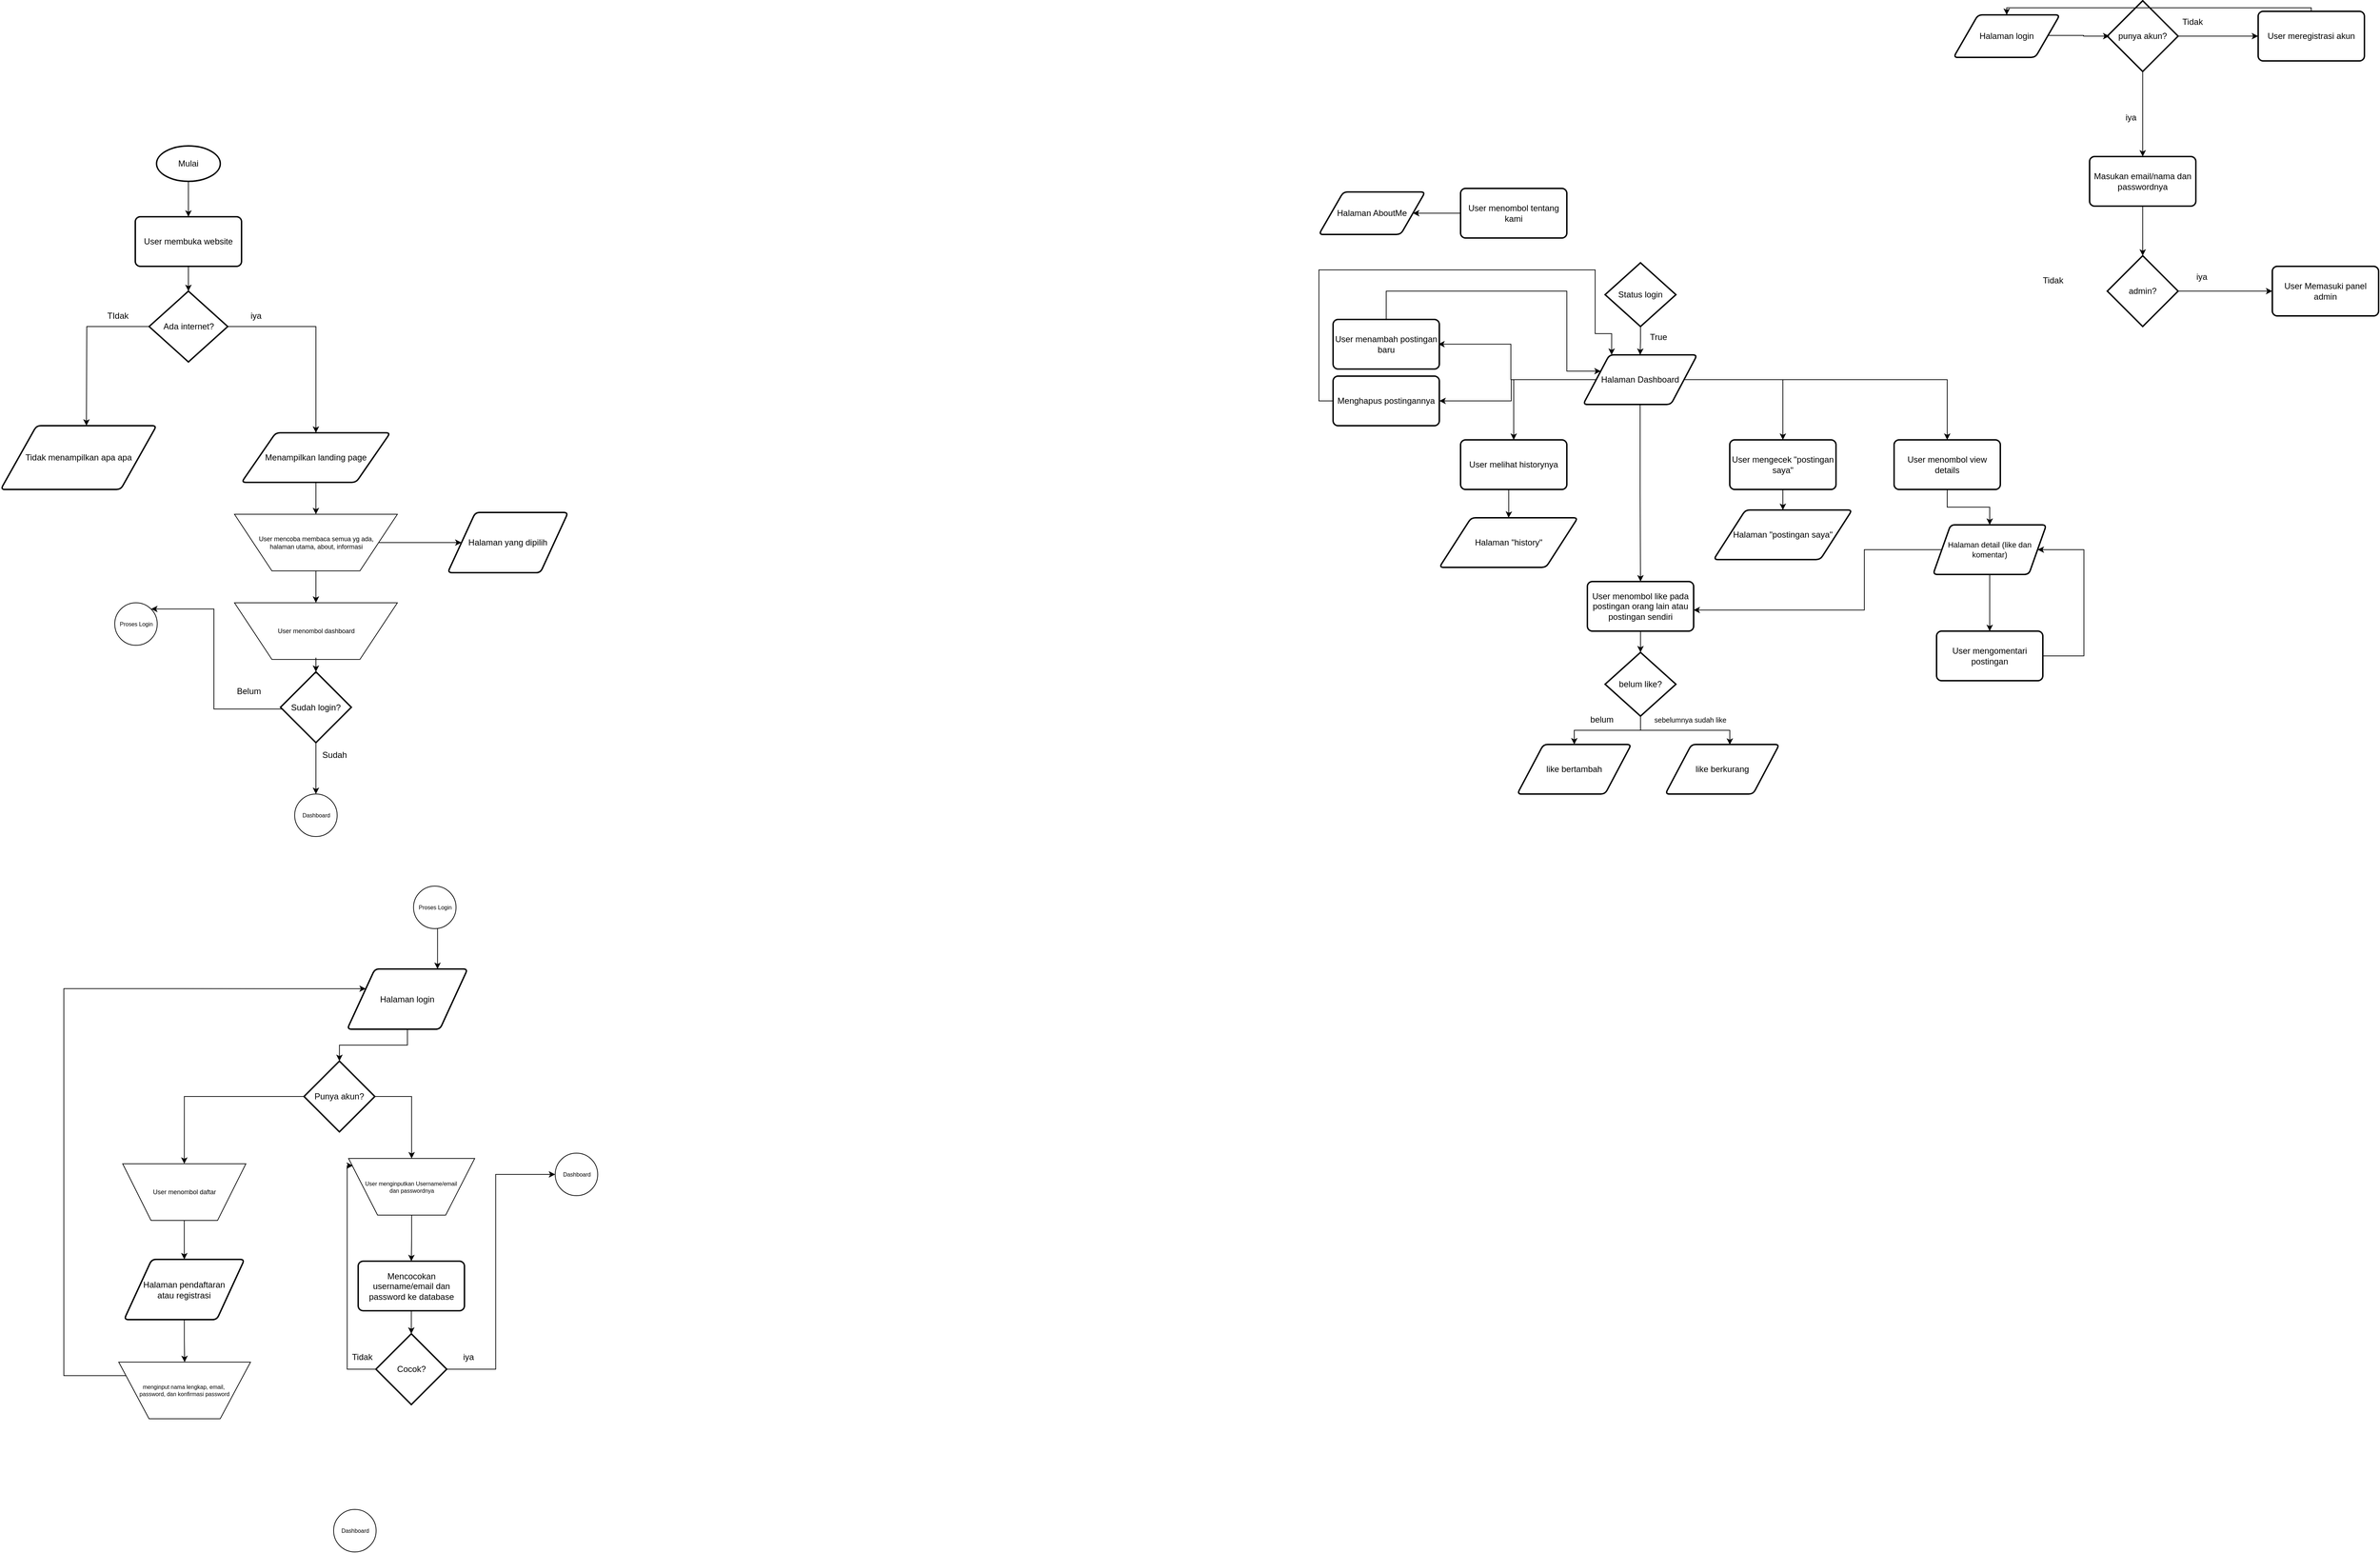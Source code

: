 <mxfile version="27.1.1">
  <diagram name="Halaman-1" id="MJmJi7lBrZbFinYOrvxq">
    <mxGraphModel dx="5398" dy="1349" grid="1" gridSize="10" guides="1" tooltips="1" connect="1" arrows="1" fold="1" page="1" pageScale="1" pageWidth="827" pageHeight="1169" math="0" shadow="0">
      <root>
        <mxCell id="0" />
        <mxCell id="1" parent="0" />
        <mxCell id="HMI9Q-J90Ie4Uta5KRQw-22" style="edgeStyle=orthogonalEdgeStyle;rounded=0;orthogonalLoop=1;jettySize=auto;html=1;" parent="1" source="HMI9Q-J90Ie4Uta5KRQw-1" target="HMI9Q-J90Ie4Uta5KRQw-2" edge="1">
          <mxGeometry relative="1" as="geometry" />
        </mxCell>
        <mxCell id="HMI9Q-J90Ie4Uta5KRQw-1" value="Mulai" style="strokeWidth=2;html=1;shape=mxgraph.flowchart.start_1;whiteSpace=wrap;" parent="1" vertex="1">
          <mxGeometry x="-1681" y="585" width="90" height="50" as="geometry" />
        </mxCell>
        <mxCell id="HMI9Q-J90Ie4Uta5KRQw-2" value="User membuka website" style="rounded=1;whiteSpace=wrap;html=1;absoluteArcSize=1;arcSize=14;strokeWidth=2;" parent="1" vertex="1">
          <mxGeometry x="-1711" y="685" width="150" height="70" as="geometry" />
        </mxCell>
        <mxCell id="HMI9Q-J90Ie4Uta5KRQw-12" style="edgeStyle=orthogonalEdgeStyle;rounded=0;orthogonalLoop=1;jettySize=auto;html=1;entryX=0;entryY=0.5;entryDx=0;entryDy=0;" parent="1" source="HMI9Q-J90Ie4Uta5KRQw-9" target="HMI9Q-J90Ie4Uta5KRQw-11" edge="1">
          <mxGeometry relative="1" as="geometry" />
        </mxCell>
        <mxCell id="HMI9Q-J90Ie4Uta5KRQw-14" style="edgeStyle=orthogonalEdgeStyle;rounded=0;orthogonalLoop=1;jettySize=auto;html=1;" parent="1" source="HMI9Q-J90Ie4Uta5KRQw-9" target="HMI9Q-J90Ie4Uta5KRQw-13" edge="1">
          <mxGeometry relative="1" as="geometry" />
        </mxCell>
        <mxCell id="HMI9Q-J90Ie4Uta5KRQw-9" value="punya akun?" style="strokeWidth=2;html=1;shape=mxgraph.flowchart.decision;whiteSpace=wrap;" parent="1" vertex="1">
          <mxGeometry x="1073" y="380" width="100" height="100" as="geometry" />
        </mxCell>
        <mxCell id="HMI9Q-J90Ie4Uta5KRQw-10" style="edgeStyle=orthogonalEdgeStyle;rounded=0;orthogonalLoop=1;jettySize=auto;html=1;entryX=0.03;entryY=0.5;entryDx=0;entryDy=0;entryPerimeter=0;exitX=0.894;exitY=0.483;exitDx=0;exitDy=0;exitPerimeter=0;" parent="1" source="HMI9Q-J90Ie4Uta5KRQw-48" target="HMI9Q-J90Ie4Uta5KRQw-9" edge="1">
          <mxGeometry relative="1" as="geometry">
            <mxPoint x="760" y="480" as="sourcePoint" />
          </mxGeometry>
        </mxCell>
        <mxCell id="HMI9Q-J90Ie4Uta5KRQw-19" style="edgeStyle=orthogonalEdgeStyle;rounded=0;orthogonalLoop=1;jettySize=auto;html=1;entryX=0.5;entryY=0;entryDx=0;entryDy=0;" parent="1" source="HMI9Q-J90Ie4Uta5KRQw-11" target="HMI9Q-J90Ie4Uta5KRQw-48" edge="1">
          <mxGeometry relative="1" as="geometry">
            <mxPoint x="685" y="445" as="targetPoint" />
            <Array as="points">
              <mxPoint x="1115" y="390" />
              <mxPoint x="685" y="390" />
            </Array>
          </mxGeometry>
        </mxCell>
        <mxCell id="HMI9Q-J90Ie4Uta5KRQw-11" value="User meregistrasi akun" style="rounded=1;whiteSpace=wrap;html=1;absoluteArcSize=1;arcSize=14;strokeWidth=2;" parent="1" vertex="1">
          <mxGeometry x="1286" y="395" width="150" height="70" as="geometry" />
        </mxCell>
        <mxCell id="HMI9Q-J90Ie4Uta5KRQw-13" value="Masukan email/nama dan passwordnya" style="rounded=1;whiteSpace=wrap;html=1;absoluteArcSize=1;arcSize=14;strokeWidth=2;" parent="1" vertex="1">
          <mxGeometry x="1048" y="600" width="150" height="70" as="geometry" />
        </mxCell>
        <mxCell id="HMI9Q-J90Ie4Uta5KRQw-15" value="iya" style="text;html=1;align=center;verticalAlign=middle;resizable=0;points=[];autosize=1;strokeColor=none;fillColor=none;" parent="1" vertex="1">
          <mxGeometry x="1086" y="530" width="40" height="30" as="geometry" />
        </mxCell>
        <mxCell id="HMI9Q-J90Ie4Uta5KRQw-16" value="Tidak" style="text;html=1;align=center;verticalAlign=middle;resizable=0;points=[];autosize=1;strokeColor=none;fillColor=none;" parent="1" vertex="1">
          <mxGeometry x="1168" y="395" width="50" height="30" as="geometry" />
        </mxCell>
        <mxCell id="HMI9Q-J90Ie4Uta5KRQw-26" style="edgeStyle=orthogonalEdgeStyle;rounded=0;orthogonalLoop=1;jettySize=auto;html=1;entryX=0.5;entryY=0;entryDx=0;entryDy=0;" parent="1" source="HMI9Q-J90Ie4Uta5KRQw-24" target="HMI9Q-J90Ie4Uta5KRQw-53" edge="1">
          <mxGeometry relative="1" as="geometry">
            <mxPoint x="414" y="880" as="targetPoint" />
          </mxGeometry>
        </mxCell>
        <mxCell id="HMI9Q-J90Ie4Uta5KRQw-24" value="Status login" style="strokeWidth=2;html=1;shape=mxgraph.flowchart.decision;whiteSpace=wrap;" parent="1" vertex="1">
          <mxGeometry x="364" y="750" width="100" height="90" as="geometry" />
        </mxCell>
        <mxCell id="HMI9Q-J90Ie4Uta5KRQw-31" style="edgeStyle=orthogonalEdgeStyle;rounded=0;orthogonalLoop=1;jettySize=auto;html=1;entryX=0;entryY=0.5;entryDx=0;entryDy=0;" parent="1" source="HMI9Q-J90Ie4Uta5KRQw-27" target="HMI9Q-J90Ie4Uta5KRQw-30" edge="1">
          <mxGeometry relative="1" as="geometry" />
        </mxCell>
        <mxCell id="HMI9Q-J90Ie4Uta5KRQw-27" value="admin?" style="strokeWidth=2;html=1;shape=mxgraph.flowchart.decision;whiteSpace=wrap;" parent="1" vertex="1">
          <mxGeometry x="1073" y="740" width="100" height="100" as="geometry" />
        </mxCell>
        <mxCell id="HMI9Q-J90Ie4Uta5KRQw-29" style="edgeStyle=orthogonalEdgeStyle;rounded=0;orthogonalLoop=1;jettySize=auto;html=1;entryX=0.5;entryY=0;entryDx=0;entryDy=0;entryPerimeter=0;" parent="1" source="HMI9Q-J90Ie4Uta5KRQw-13" target="HMI9Q-J90Ie4Uta5KRQw-27" edge="1">
          <mxGeometry relative="1" as="geometry" />
        </mxCell>
        <mxCell id="HMI9Q-J90Ie4Uta5KRQw-30" value="User Memasuki panel admin" style="rounded=1;whiteSpace=wrap;html=1;absoluteArcSize=1;arcSize=14;strokeWidth=2;" parent="1" vertex="1">
          <mxGeometry x="1306" y="755" width="150" height="70" as="geometry" />
        </mxCell>
        <mxCell id="HMI9Q-J90Ie4Uta5KRQw-32" value="iya" style="text;html=1;align=center;verticalAlign=middle;resizable=0;points=[];autosize=1;strokeColor=none;fillColor=none;" parent="1" vertex="1">
          <mxGeometry x="1186" y="755" width="40" height="30" as="geometry" />
        </mxCell>
        <mxCell id="HMI9Q-J90Ie4Uta5KRQw-34" value="Tidak" style="text;html=1;align=center;verticalAlign=middle;resizable=0;points=[];autosize=1;strokeColor=none;fillColor=none;" parent="1" vertex="1">
          <mxGeometry x="971" y="760" width="50" height="30" as="geometry" />
        </mxCell>
        <mxCell id="HMI9Q-J90Ie4Uta5KRQw-38" value="True" style="text;html=1;align=center;verticalAlign=middle;resizable=0;points=[];autosize=1;strokeColor=none;fillColor=none;" parent="1" vertex="1">
          <mxGeometry x="414" y="840" width="50" height="30" as="geometry" />
        </mxCell>
        <mxCell id="HMI9Q-J90Ie4Uta5KRQw-39" value="Menampilkan landing page" style="shape=parallelogram;html=1;strokeWidth=2;perimeter=parallelogramPerimeter;whiteSpace=wrap;rounded=1;arcSize=12;size=0.23;fontSize=12;" parent="1" vertex="1">
          <mxGeometry x="-1561" y="990" width="210" height="70" as="geometry" />
        </mxCell>
        <mxCell id="HMI9Q-J90Ie4Uta5KRQw-51" style="edgeStyle=orthogonalEdgeStyle;rounded=0;orthogonalLoop=1;jettySize=auto;html=1;entryX=1;entryY=0.5;entryDx=0;entryDy=0;" parent="1" source="HMI9Q-J90Ie4Uta5KRQw-42" target="HMI9Q-J90Ie4Uta5KRQw-50" edge="1">
          <mxGeometry relative="1" as="geometry" />
        </mxCell>
        <mxCell id="HMI9Q-J90Ie4Uta5KRQw-42" value="User menombol tentang kami" style="rounded=1;whiteSpace=wrap;html=1;absoluteArcSize=1;arcSize=14;strokeWidth=2;" parent="1" vertex="1">
          <mxGeometry x="160" y="645" width="150" height="70" as="geometry" />
        </mxCell>
        <mxCell id="HMI9Q-J90Ie4Uta5KRQw-48" value="Halaman login" style="shape=parallelogram;html=1;strokeWidth=2;perimeter=parallelogramPerimeter;whiteSpace=wrap;rounded=1;arcSize=12;size=0.23;" parent="1" vertex="1">
          <mxGeometry x="856" y="400" width="150" height="60" as="geometry" />
        </mxCell>
        <mxCell id="HMI9Q-J90Ie4Uta5KRQw-50" value="Halaman AboutMe" style="shape=parallelogram;html=1;strokeWidth=2;perimeter=parallelogramPerimeter;whiteSpace=wrap;rounded=1;arcSize=12;size=0.23;" parent="1" vertex="1">
          <mxGeometry x="-40" y="650" width="150" height="60" as="geometry" />
        </mxCell>
        <mxCell id="HMI9Q-J90Ie4Uta5KRQw-76" style="edgeStyle=orthogonalEdgeStyle;rounded=0;orthogonalLoop=1;jettySize=auto;html=1;" parent="1" source="HMI9Q-J90Ie4Uta5KRQw-52" target="HMI9Q-J90Ie4Uta5KRQw-75" edge="1">
          <mxGeometry relative="1" as="geometry" />
        </mxCell>
        <mxCell id="HMI9Q-J90Ie4Uta5KRQw-78" style="edgeStyle=orthogonalEdgeStyle;rounded=0;orthogonalLoop=1;jettySize=auto;html=1;entryX=0.566;entryY=0.006;entryDx=0;entryDy=0;entryPerimeter=0;" parent="1" source="HMI9Q-J90Ie4Uta5KRQw-52" target="HMI9Q-J90Ie4Uta5KRQw-79" edge="1">
          <mxGeometry relative="1" as="geometry">
            <mxPoint x="460" y="1210" as="targetPoint" />
          </mxGeometry>
        </mxCell>
        <mxCell id="HMI9Q-J90Ie4Uta5KRQw-52" value="belum like?" style="strokeWidth=2;html=1;shape=mxgraph.flowchart.decision;whiteSpace=wrap;" parent="1" vertex="1">
          <mxGeometry x="364" y="1300" width="100" height="90" as="geometry" />
        </mxCell>
        <mxCell id="HMI9Q-J90Ie4Uta5KRQw-56" value="" style="edgeStyle=orthogonalEdgeStyle;rounded=0;orthogonalLoop=1;jettySize=auto;html=1;entryX=0.99;entryY=0.498;entryDx=0;entryDy=0;entryPerimeter=0;" parent="1" target="HMI9Q-J90Ie4Uta5KRQw-55" edge="1">
          <mxGeometry relative="1" as="geometry">
            <mxPoint x="345.755" y="915" as="sourcePoint" />
            <mxPoint x="124.24" y="865" as="targetPoint" />
            <Array as="points">
              <mxPoint x="231" y="915" />
              <mxPoint x="231" y="865" />
            </Array>
          </mxGeometry>
        </mxCell>
        <mxCell id="HMI9Q-J90Ie4Uta5KRQw-58" style="edgeStyle=orthogonalEdgeStyle;rounded=0;orthogonalLoop=1;jettySize=auto;html=1;entryX=0.5;entryY=0;entryDx=0;entryDy=0;" parent="1" source="HMI9Q-J90Ie4Uta5KRQw-53" target="HMI9Q-J90Ie4Uta5KRQw-57" edge="1">
          <mxGeometry relative="1" as="geometry" />
        </mxCell>
        <mxCell id="HMI9Q-J90Ie4Uta5KRQw-60" style="edgeStyle=orthogonalEdgeStyle;rounded=0;orthogonalLoop=1;jettySize=auto;html=1;entryX=0.5;entryY=0;entryDx=0;entryDy=0;" parent="1" source="HMI9Q-J90Ie4Uta5KRQw-53" target="HMI9Q-J90Ie4Uta5KRQw-59" edge="1">
          <mxGeometry relative="1" as="geometry">
            <Array as="points">
              <mxPoint x="235" y="915" />
            </Array>
          </mxGeometry>
        </mxCell>
        <mxCell id="HMI9Q-J90Ie4Uta5KRQw-70" style="edgeStyle=orthogonalEdgeStyle;rounded=0;orthogonalLoop=1;jettySize=auto;html=1;entryX=1;entryY=0.5;entryDx=0;entryDy=0;" parent="1" source="HMI9Q-J90Ie4Uta5KRQw-53" target="HMI9Q-J90Ie4Uta5KRQw-69" edge="1">
          <mxGeometry relative="1" as="geometry" />
        </mxCell>
        <mxCell id="HMI9Q-J90Ie4Uta5KRQw-73" style="edgeStyle=orthogonalEdgeStyle;rounded=0;orthogonalLoop=1;jettySize=auto;html=1;entryX=0.5;entryY=0;entryDx=0;entryDy=0;" parent="1" source="HMI9Q-J90Ie4Uta5KRQw-53" target="HMI9Q-J90Ie4Uta5KRQw-72" edge="1">
          <mxGeometry relative="1" as="geometry" />
        </mxCell>
        <mxCell id="HMI9Q-J90Ie4Uta5KRQw-82" style="edgeStyle=orthogonalEdgeStyle;rounded=0;orthogonalLoop=1;jettySize=auto;html=1;" parent="1" source="HMI9Q-J90Ie4Uta5KRQw-53" target="HMI9Q-J90Ie4Uta5KRQw-81" edge="1">
          <mxGeometry relative="1" as="geometry" />
        </mxCell>
        <mxCell id="HMI9Q-J90Ie4Uta5KRQw-53" value="Halaman Dashboard" style="shape=parallelogram;html=1;strokeWidth=2;perimeter=parallelogramPerimeter;whiteSpace=wrap;rounded=1;arcSize=12;size=0.23;" parent="1" vertex="1">
          <mxGeometry x="333" y="880" width="161" height="70" as="geometry" />
        </mxCell>
        <mxCell id="HMI9Q-J90Ie4Uta5KRQw-67" style="edgeStyle=orthogonalEdgeStyle;rounded=0;orthogonalLoop=1;jettySize=auto;html=1;entryX=0;entryY=0.25;entryDx=0;entryDy=0;" parent="1" source="HMI9Q-J90Ie4Uta5KRQw-55" target="HMI9Q-J90Ie4Uta5KRQw-53" edge="1">
          <mxGeometry relative="1" as="geometry">
            <mxPoint x="80" y="770" as="targetPoint" />
            <Array as="points">
              <mxPoint x="55" y="790" />
              <mxPoint x="310" y="790" />
              <mxPoint x="310" y="903" />
              <mxPoint x="358" y="903" />
            </Array>
          </mxGeometry>
        </mxCell>
        <mxCell id="HMI9Q-J90Ie4Uta5KRQw-55" value="User menambah postingan baru" style="rounded=1;whiteSpace=wrap;html=1;absoluteArcSize=1;arcSize=14;strokeWidth=2;" parent="1" vertex="1">
          <mxGeometry x="-20" y="830" width="150" height="70" as="geometry" />
        </mxCell>
        <mxCell id="HMI9Q-J90Ie4Uta5KRQw-62" style="edgeStyle=orthogonalEdgeStyle;rounded=0;orthogonalLoop=1;jettySize=auto;html=1;entryX=0.5;entryY=0;entryDx=0;entryDy=0;" parent="1" source="HMI9Q-J90Ie4Uta5KRQw-57" target="HMI9Q-J90Ie4Uta5KRQw-61" edge="1">
          <mxGeometry relative="1" as="geometry" />
        </mxCell>
        <mxCell id="HMI9Q-J90Ie4Uta5KRQw-57" value="User mengecek &quot;postingan saya&quot;" style="rounded=1;whiteSpace=wrap;html=1;absoluteArcSize=1;arcSize=14;strokeWidth=2;" parent="1" vertex="1">
          <mxGeometry x="540" y="1000" width="150" height="70" as="geometry" />
        </mxCell>
        <mxCell id="HMI9Q-J90Ie4Uta5KRQw-59" value="User melihat historynya" style="rounded=1;whiteSpace=wrap;html=1;absoluteArcSize=1;arcSize=14;strokeWidth=2;" parent="1" vertex="1">
          <mxGeometry x="160" y="1000" width="150" height="70" as="geometry" />
        </mxCell>
        <mxCell id="HMI9Q-J90Ie4Uta5KRQw-61" value="Halaman &quot;postingan saya&quot;" style="shape=parallelogram;html=1;strokeWidth=2;perimeter=parallelogramPerimeter;whiteSpace=wrap;rounded=1;arcSize=12;size=0.23;" parent="1" vertex="1">
          <mxGeometry x="517.25" y="1099" width="195.5" height="70" as="geometry" />
        </mxCell>
        <mxCell id="HMI9Q-J90Ie4Uta5KRQw-63" value="Halaman &quot;history&quot;" style="shape=parallelogram;html=1;strokeWidth=2;perimeter=parallelogramPerimeter;whiteSpace=wrap;rounded=1;arcSize=12;size=0.23;" parent="1" vertex="1">
          <mxGeometry x="130" y="1110" width="195.5" height="70" as="geometry" />
        </mxCell>
        <mxCell id="HMI9Q-J90Ie4Uta5KRQw-65" style="edgeStyle=orthogonalEdgeStyle;rounded=0;orthogonalLoop=1;jettySize=auto;html=1;entryX=0.5;entryY=0;entryDx=0;entryDy=0;" parent="1" source="HMI9Q-J90Ie4Uta5KRQw-59" target="HMI9Q-J90Ie4Uta5KRQw-63" edge="1">
          <mxGeometry relative="1" as="geometry">
            <Array as="points">
              <mxPoint x="228" y="1105" />
              <mxPoint x="228" y="1105" />
            </Array>
          </mxGeometry>
        </mxCell>
        <mxCell id="HMI9Q-J90Ie4Uta5KRQw-71" style="edgeStyle=orthogonalEdgeStyle;rounded=0;orthogonalLoop=1;jettySize=auto;html=1;entryX=0.25;entryY=0;entryDx=0;entryDy=0;exitX=0;exitY=0.5;exitDx=0;exitDy=0;" parent="1" source="HMI9Q-J90Ie4Uta5KRQw-69" target="HMI9Q-J90Ie4Uta5KRQw-53" edge="1">
          <mxGeometry relative="1" as="geometry">
            <Array as="points">
              <mxPoint x="-40" y="945" />
              <mxPoint x="-40" y="760" />
              <mxPoint x="350" y="760" />
              <mxPoint x="350" y="850" />
              <mxPoint x="373" y="850" />
            </Array>
          </mxGeometry>
        </mxCell>
        <mxCell id="HMI9Q-J90Ie4Uta5KRQw-69" value="Menghapus postingannya" style="rounded=1;whiteSpace=wrap;html=1;absoluteArcSize=1;arcSize=14;strokeWidth=2;" parent="1" vertex="1">
          <mxGeometry x="-20" y="910" width="150" height="70" as="geometry" />
        </mxCell>
        <mxCell id="HMI9Q-J90Ie4Uta5KRQw-72" value="User menombol like pada postingan orang lain atau postingan sendiri" style="rounded=1;whiteSpace=wrap;html=1;absoluteArcSize=1;arcSize=14;strokeWidth=2;" parent="1" vertex="1">
          <mxGeometry x="339" y="1200" width="150" height="70" as="geometry" />
        </mxCell>
        <mxCell id="HMI9Q-J90Ie4Uta5KRQw-74" style="edgeStyle=orthogonalEdgeStyle;rounded=0;orthogonalLoop=1;jettySize=auto;html=1;entryX=0.5;entryY=0;entryDx=0;entryDy=0;entryPerimeter=0;" parent="1" source="HMI9Q-J90Ie4Uta5KRQw-72" target="HMI9Q-J90Ie4Uta5KRQw-52" edge="1">
          <mxGeometry relative="1" as="geometry" />
        </mxCell>
        <mxCell id="HMI9Q-J90Ie4Uta5KRQw-75" value="like bertambah" style="shape=parallelogram;html=1;strokeWidth=2;perimeter=parallelogramPerimeter;whiteSpace=wrap;rounded=1;arcSize=12;size=0.23;" parent="1" vertex="1">
          <mxGeometry x="240" y="1430" width="161" height="70" as="geometry" />
        </mxCell>
        <mxCell id="HMI9Q-J90Ie4Uta5KRQw-77" value="belum" style="text;html=1;align=center;verticalAlign=middle;resizable=0;points=[];autosize=1;strokeColor=none;fillColor=none;" parent="1" vertex="1">
          <mxGeometry x="329" y="1380" width="60" height="30" as="geometry" />
        </mxCell>
        <mxCell id="HMI9Q-J90Ie4Uta5KRQw-79" value="like berkurang" style="shape=parallelogram;html=1;strokeWidth=2;perimeter=parallelogramPerimeter;whiteSpace=wrap;rounded=1;arcSize=12;size=0.23;" parent="1" vertex="1">
          <mxGeometry x="449" y="1430" width="161" height="70" as="geometry" />
        </mxCell>
        <mxCell id="HMI9Q-J90Ie4Uta5KRQw-80" value="sebelumnya sudah like" style="text;html=1;align=center;verticalAlign=middle;resizable=0;points=[];autosize=1;strokeColor=none;fillColor=none;fontSize=10;" parent="1" vertex="1">
          <mxGeometry x="418.5" y="1380" width="130" height="30" as="geometry" />
        </mxCell>
        <mxCell id="HMI9Q-J90Ie4Uta5KRQw-84" style="edgeStyle=orthogonalEdgeStyle;rounded=0;orthogonalLoop=1;jettySize=auto;html=1;" parent="1" source="HMI9Q-J90Ie4Uta5KRQw-81" target="HMI9Q-J90Ie4Uta5KRQw-83" edge="1">
          <mxGeometry relative="1" as="geometry" />
        </mxCell>
        <mxCell id="HMI9Q-J90Ie4Uta5KRQw-81" value="User menombol view details" style="rounded=1;whiteSpace=wrap;html=1;absoluteArcSize=1;arcSize=14;strokeWidth=2;" parent="1" vertex="1">
          <mxGeometry x="772" y="1000" width="150" height="70" as="geometry" />
        </mxCell>
        <mxCell id="HMI9Q-J90Ie4Uta5KRQw-86" style="edgeStyle=orthogonalEdgeStyle;rounded=0;orthogonalLoop=1;jettySize=auto;html=1;entryX=0.5;entryY=0;entryDx=0;entryDy=0;" parent="1" source="HMI9Q-J90Ie4Uta5KRQw-83" target="HMI9Q-J90Ie4Uta5KRQw-85" edge="1">
          <mxGeometry relative="1" as="geometry" />
        </mxCell>
        <mxCell id="HMI9Q-J90Ie4Uta5KRQw-83" value="Halaman detail (like dan komentar)" style="shape=parallelogram;html=1;strokeWidth=2;perimeter=parallelogramPerimeter;whiteSpace=wrap;rounded=1;arcSize=12;size=0.155;fontSize=11;" parent="1" vertex="1">
          <mxGeometry x="827" y="1120" width="160" height="70" as="geometry" />
        </mxCell>
        <mxCell id="HMI9Q-J90Ie4Uta5KRQw-87" style="edgeStyle=orthogonalEdgeStyle;rounded=0;orthogonalLoop=1;jettySize=auto;html=1;entryX=1;entryY=0.5;entryDx=0;entryDy=0;exitX=1;exitY=0.5;exitDx=0;exitDy=0;" parent="1" source="HMI9Q-J90Ie4Uta5KRQw-85" target="HMI9Q-J90Ie4Uta5KRQw-83" edge="1">
          <mxGeometry relative="1" as="geometry">
            <Array as="points">
              <mxPoint x="1040" y="1305" />
              <mxPoint x="1040" y="1155" />
            </Array>
          </mxGeometry>
        </mxCell>
        <mxCell id="HMI9Q-J90Ie4Uta5KRQw-85" value="User mengomentari postingan" style="rounded=1;whiteSpace=wrap;html=1;absoluteArcSize=1;arcSize=14;strokeWidth=2;" parent="1" vertex="1">
          <mxGeometry x="832" y="1270" width="150" height="70" as="geometry" />
        </mxCell>
        <mxCell id="HMI9Q-J90Ie4Uta5KRQw-88" style="edgeStyle=orthogonalEdgeStyle;rounded=0;orthogonalLoop=1;jettySize=auto;html=1;entryX=0.999;entryY=0.575;entryDx=0;entryDy=0;entryPerimeter=0;" parent="1" source="HMI9Q-J90Ie4Uta5KRQw-83" target="HMI9Q-J90Ie4Uta5KRQw-72" edge="1">
          <mxGeometry relative="1" as="geometry">
            <Array as="points">
              <mxPoint x="730" y="1155" />
              <mxPoint x="730" y="1240" />
            </Array>
          </mxGeometry>
        </mxCell>
        <mxCell id="ea0i6UJMl8aY-2mFWfL6-3" style="edgeStyle=orthogonalEdgeStyle;rounded=0;orthogonalLoop=1;jettySize=auto;html=1;" edge="1" parent="1" source="ea0i6UJMl8aY-2mFWfL6-1" target="HMI9Q-J90Ie4Uta5KRQw-39">
          <mxGeometry relative="1" as="geometry" />
        </mxCell>
        <mxCell id="ea0i6UJMl8aY-2mFWfL6-1" value="Ada internet?" style="strokeWidth=2;html=1;shape=mxgraph.flowchart.decision;whiteSpace=wrap;" vertex="1" parent="1">
          <mxGeometry x="-1691.5" y="790" width="111" height="100" as="geometry" />
        </mxCell>
        <mxCell id="ea0i6UJMl8aY-2mFWfL6-4" value="iya" style="text;html=1;align=center;verticalAlign=middle;resizable=0;points=[];autosize=1;strokeColor=none;fillColor=none;" vertex="1" parent="1">
          <mxGeometry x="-1561" y="810" width="40" height="30" as="geometry" />
        </mxCell>
        <mxCell id="ea0i6UJMl8aY-2mFWfL6-8" value="Tidak menampilkan apa apa" style="shape=parallelogram;html=1;strokeWidth=2;perimeter=parallelogramPerimeter;whiteSpace=wrap;rounded=1;arcSize=12;size=0.23;" vertex="1" parent="1">
          <mxGeometry x="-1901" y="980" width="220" height="90" as="geometry" />
        </mxCell>
        <mxCell id="ea0i6UJMl8aY-2mFWfL6-10" value="TIdak" style="text;html=1;align=center;verticalAlign=middle;resizable=0;points=[];autosize=1;strokeColor=none;fillColor=none;" vertex="1" parent="1">
          <mxGeometry x="-1761" y="810" width="50" height="30" as="geometry" />
        </mxCell>
        <mxCell id="ea0i6UJMl8aY-2mFWfL6-12" style="edgeStyle=orthogonalEdgeStyle;rounded=0;orthogonalLoop=1;jettySize=auto;html=1;" edge="1" parent="1" source="ea0i6UJMl8aY-2mFWfL6-1">
          <mxGeometry relative="1" as="geometry">
            <mxPoint x="-1780" y="980" as="targetPoint" />
          </mxGeometry>
        </mxCell>
        <mxCell id="ea0i6UJMl8aY-2mFWfL6-14" style="edgeStyle=orthogonalEdgeStyle;rounded=0;orthogonalLoop=1;jettySize=auto;html=1;entryX=0.5;entryY=0;entryDx=0;entryDy=0;entryPerimeter=0;" edge="1" parent="1" source="HMI9Q-J90Ie4Uta5KRQw-2" target="ea0i6UJMl8aY-2mFWfL6-1">
          <mxGeometry relative="1" as="geometry" />
        </mxCell>
        <mxCell id="ea0i6UJMl8aY-2mFWfL6-16" style="edgeStyle=orthogonalEdgeStyle;rounded=0;orthogonalLoop=1;jettySize=auto;html=1;entryX=0.5;entryY=0;entryDx=0;entryDy=0;" edge="1" parent="1" source="HMI9Q-J90Ie4Uta5KRQw-39" target="ea0i6UJMl8aY-2mFWfL6-15">
          <mxGeometry relative="1" as="geometry" />
        </mxCell>
        <mxCell id="ea0i6UJMl8aY-2mFWfL6-18" value="" style="group" vertex="1" connectable="0" parent="1">
          <mxGeometry x="-1571" y="1105" width="230" height="80" as="geometry" />
        </mxCell>
        <mxCell id="ea0i6UJMl8aY-2mFWfL6-15" value="" style="verticalLabelPosition=middle;verticalAlign=middle;html=1;shape=trapezoid;perimeter=trapezoidPerimeter;whiteSpace=wrap;size=0.23;arcSize=10;flipV=1;labelPosition=center;align=center;" vertex="1" parent="ea0i6UJMl8aY-2mFWfL6-18">
          <mxGeometry width="230" height="80" as="geometry" />
        </mxCell>
        <mxCell id="ea0i6UJMl8aY-2mFWfL6-17" value="User mencoba membaca semua yg ada, &lt;div&gt;halaman utama, about, informasi&lt;/div&gt;" style="text;html=1;align=center;verticalAlign=middle;resizable=0;points=[];autosize=1;strokeColor=none;fillColor=none;fontSize=9;" vertex="1" parent="ea0i6UJMl8aY-2mFWfL6-18">
          <mxGeometry x="20" y="20" width="190" height="40" as="geometry" />
        </mxCell>
        <mxCell id="ea0i6UJMl8aY-2mFWfL6-20" value="Halaman yang dipilih" style="shape=parallelogram;html=1;strokeWidth=2;perimeter=parallelogramPerimeter;whiteSpace=wrap;rounded=1;arcSize=12;size=0.23;fontSize=12;" vertex="1" parent="1">
          <mxGeometry x="-1270" y="1102.5" width="170" height="85" as="geometry" />
        </mxCell>
        <mxCell id="ea0i6UJMl8aY-2mFWfL6-19" style="edgeStyle=orthogonalEdgeStyle;rounded=0;orthogonalLoop=1;jettySize=auto;html=1;entryX=0;entryY=0.5;entryDx=0;entryDy=0;" edge="1" parent="1" source="ea0i6UJMl8aY-2mFWfL6-15" target="ea0i6UJMl8aY-2mFWfL6-20">
          <mxGeometry relative="1" as="geometry">
            <mxPoint x="-1280" y="1110" as="targetPoint" />
          </mxGeometry>
        </mxCell>
        <mxCell id="ea0i6UJMl8aY-2mFWfL6-21" value="" style="group" vertex="1" connectable="0" parent="1">
          <mxGeometry x="-1571" y="1230" width="230" height="80" as="geometry" />
        </mxCell>
        <mxCell id="ea0i6UJMl8aY-2mFWfL6-22" value="" style="verticalLabelPosition=middle;verticalAlign=middle;html=1;shape=trapezoid;perimeter=trapezoidPerimeter;whiteSpace=wrap;size=0.23;arcSize=10;flipV=1;labelPosition=center;align=center;" vertex="1" parent="ea0i6UJMl8aY-2mFWfL6-21">
          <mxGeometry width="230" height="80" as="geometry" />
        </mxCell>
        <mxCell id="ea0i6UJMl8aY-2mFWfL6-23" value="User menombol dashboard" style="text;html=1;align=center;verticalAlign=middle;resizable=0;points=[];autosize=1;strokeColor=none;fillColor=none;fontSize=9;" vertex="1" parent="ea0i6UJMl8aY-2mFWfL6-21">
          <mxGeometry x="50" y="30" width="130" height="20" as="geometry" />
        </mxCell>
        <mxCell id="ea0i6UJMl8aY-2mFWfL6-24" style="edgeStyle=orthogonalEdgeStyle;rounded=0;orthogonalLoop=1;jettySize=auto;html=1;" edge="1" parent="1" source="ea0i6UJMl8aY-2mFWfL6-15" target="ea0i6UJMl8aY-2mFWfL6-22">
          <mxGeometry relative="1" as="geometry" />
        </mxCell>
        <mxCell id="ea0i6UJMl8aY-2mFWfL6-29" style="edgeStyle=orthogonalEdgeStyle;rounded=0;orthogonalLoop=1;jettySize=auto;html=1;entryX=0.5;entryY=0;entryDx=0;entryDy=0;entryPerimeter=0;" edge="1" parent="1" source="ea0i6UJMl8aY-2mFWfL6-26" target="ea0i6UJMl8aY-2mFWfL6-77">
          <mxGeometry relative="1" as="geometry">
            <mxPoint x="-1456" y="1480" as="targetPoint" />
          </mxGeometry>
        </mxCell>
        <mxCell id="ea0i6UJMl8aY-2mFWfL6-30" style="edgeStyle=orthogonalEdgeStyle;rounded=0;orthogonalLoop=1;jettySize=auto;html=1;entryX=0.855;entryY=0.145;entryDx=0;entryDy=0;entryPerimeter=0;" edge="1" parent="1" target="ea0i6UJMl8aY-2mFWfL6-68">
          <mxGeometry relative="1" as="geometry">
            <mxPoint x="-1496.45" y="1380.004" as="sourcePoint" />
            <mxPoint x="-1600" y="1230" as="targetPoint" />
            <Array as="points">
              <mxPoint x="-1600" y="1380" />
              <mxPoint x="-1600" y="1239" />
            </Array>
          </mxGeometry>
        </mxCell>
        <mxCell id="ea0i6UJMl8aY-2mFWfL6-26" value="Sudah login?" style="strokeWidth=2;html=1;shape=mxgraph.flowchart.decision;whiteSpace=wrap;" vertex="1" parent="1">
          <mxGeometry x="-1506" y="1327.5" width="100" height="100" as="geometry" />
        </mxCell>
        <mxCell id="ea0i6UJMl8aY-2mFWfL6-28" style="edgeStyle=orthogonalEdgeStyle;rounded=0;orthogonalLoop=1;jettySize=auto;html=1;" edge="1" parent="1" source="ea0i6UJMl8aY-2mFWfL6-22" target="ea0i6UJMl8aY-2mFWfL6-26">
          <mxGeometry relative="1" as="geometry" />
        </mxCell>
        <mxCell id="ea0i6UJMl8aY-2mFWfL6-31" value="Sudah" style="text;html=1;align=center;verticalAlign=middle;resizable=0;points=[];autosize=1;strokeColor=none;fillColor=none;" vertex="1" parent="1">
          <mxGeometry x="-1460" y="1430" width="60" height="30" as="geometry" />
        </mxCell>
        <mxCell id="ea0i6UJMl8aY-2mFWfL6-70" value="" style="group" vertex="1" connectable="0" parent="1">
          <mxGeometry x="-1750" y="1230" width="80" height="60" as="geometry" />
        </mxCell>
        <mxCell id="ea0i6UJMl8aY-2mFWfL6-68" value="" style="verticalLabelPosition=bottom;verticalAlign=top;html=1;shape=mxgraph.flowchart.on-page_reference;" vertex="1" parent="ea0i6UJMl8aY-2mFWfL6-70">
          <mxGeometry x="10" width="60" height="60" as="geometry" />
        </mxCell>
        <mxCell id="ea0i6UJMl8aY-2mFWfL6-69" value="Proses Login" style="text;html=1;align=center;verticalAlign=middle;resizable=0;points=[];autosize=1;strokeColor=none;fillColor=none;fontSize=8;" vertex="1" parent="ea0i6UJMl8aY-2mFWfL6-70">
          <mxGeometry x="5" y="20" width="70" height="20" as="geometry" />
        </mxCell>
        <mxCell id="ea0i6UJMl8aY-2mFWfL6-76" value="" style="group" vertex="1" connectable="0" parent="1">
          <mxGeometry x="-1496" y="1500" width="80" height="60" as="geometry" />
        </mxCell>
        <mxCell id="ea0i6UJMl8aY-2mFWfL6-77" value="" style="verticalLabelPosition=bottom;verticalAlign=top;html=1;shape=mxgraph.flowchart.on-page_reference;" vertex="1" parent="ea0i6UJMl8aY-2mFWfL6-76">
          <mxGeometry x="10" width="60" height="60" as="geometry" />
        </mxCell>
        <mxCell id="ea0i6UJMl8aY-2mFWfL6-78" value="Dashboard" style="text;html=1;align=center;verticalAlign=middle;resizable=0;points=[];autosize=1;strokeColor=none;fillColor=none;fontSize=8;" vertex="1" parent="ea0i6UJMl8aY-2mFWfL6-76">
          <mxGeometry x="10" y="20" width="60" height="20" as="geometry" />
        </mxCell>
        <mxCell id="ea0i6UJMl8aY-2mFWfL6-85" value="Belum" style="text;html=1;align=center;verticalAlign=middle;resizable=0;points=[];autosize=1;strokeColor=none;fillColor=none;" vertex="1" parent="1">
          <mxGeometry x="-1581" y="1340" width="60" height="30" as="geometry" />
        </mxCell>
        <mxCell id="ea0i6UJMl8aY-2mFWfL6-86" value="" style="group" vertex="1" connectable="0" parent="1">
          <mxGeometry x="-1811.83" y="1630" width="763.65" height="752" as="geometry" />
        </mxCell>
        <mxCell id="ea0i6UJMl8aY-2mFWfL6-67" value="" style="group" vertex="1" connectable="0" parent="ea0i6UJMl8aY-2mFWfL6-86">
          <mxGeometry y="117" width="665.3" height="635" as="geometry" />
        </mxCell>
        <mxCell id="ea0i6UJMl8aY-2mFWfL6-47" style="edgeStyle=orthogonalEdgeStyle;rounded=0;orthogonalLoop=1;jettySize=auto;html=1;entryX=0.5;entryY=0;entryDx=0;entryDy=0;exitX=1;exitY=0.5;exitDx=0;exitDy=0;exitPerimeter=0;" edge="1" parent="ea0i6UJMl8aY-2mFWfL6-67" source="ea0i6UJMl8aY-2mFWfL6-33" target="ea0i6UJMl8aY-2mFWfL6-45">
          <mxGeometry relative="1" as="geometry" />
        </mxCell>
        <mxCell id="ea0i6UJMl8aY-2mFWfL6-27" value="Halaman login" style="shape=parallelogram;html=1;strokeWidth=2;perimeter=parallelogramPerimeter;whiteSpace=wrap;rounded=1;arcSize=12;size=0.23;fontSize=12;" vertex="1" parent="ea0i6UJMl8aY-2mFWfL6-67">
          <mxGeometry x="400" width="170" height="85" as="geometry" />
        </mxCell>
        <mxCell id="ea0i6UJMl8aY-2mFWfL6-38" style="edgeStyle=orthogonalEdgeStyle;rounded=0;orthogonalLoop=1;jettySize=auto;html=1;entryX=0.5;entryY=0;entryDx=0;entryDy=0;exitX=0;exitY=0.5;exitDx=0;exitDy=0;exitPerimeter=0;" edge="1" parent="ea0i6UJMl8aY-2mFWfL6-67" source="ea0i6UJMl8aY-2mFWfL6-33" target="ea0i6UJMl8aY-2mFWfL6-36">
          <mxGeometry relative="1" as="geometry" />
        </mxCell>
        <mxCell id="ea0i6UJMl8aY-2mFWfL6-33" value="Punya akun?" style="strokeWidth=2;html=1;shape=mxgraph.flowchart.decision;whiteSpace=wrap;" vertex="1" parent="ea0i6UJMl8aY-2mFWfL6-67">
          <mxGeometry x="339" y="130" width="100" height="100" as="geometry" />
        </mxCell>
        <mxCell id="ea0i6UJMl8aY-2mFWfL6-34" style="edgeStyle=orthogonalEdgeStyle;rounded=0;orthogonalLoop=1;jettySize=auto;html=1;entryX=0.5;entryY=0;entryDx=0;entryDy=0;entryPerimeter=0;" edge="1" parent="ea0i6UJMl8aY-2mFWfL6-67" source="ea0i6UJMl8aY-2mFWfL6-27" target="ea0i6UJMl8aY-2mFWfL6-33">
          <mxGeometry relative="1" as="geometry">
            <mxPoint x="340" y="162" as="targetPoint" />
          </mxGeometry>
        </mxCell>
        <mxCell id="ea0i6UJMl8aY-2mFWfL6-35" value="" style="group" vertex="1" connectable="0" parent="ea0i6UJMl8aY-2mFWfL6-67">
          <mxGeometry x="70" y="275" width="200" height="80" as="geometry" />
        </mxCell>
        <mxCell id="ea0i6UJMl8aY-2mFWfL6-36" value="" style="verticalLabelPosition=middle;verticalAlign=middle;html=1;shape=trapezoid;perimeter=trapezoidPerimeter;whiteSpace=wrap;size=0.23;arcSize=10;flipV=1;labelPosition=center;align=center;" vertex="1" parent="ea0i6UJMl8aY-2mFWfL6-35">
          <mxGeometry x="13.043" width="173.913" height="80" as="geometry" />
        </mxCell>
        <mxCell id="ea0i6UJMl8aY-2mFWfL6-37" value="User menombol daftar" style="text;html=1;align=center;verticalAlign=middle;resizable=0;points=[];autosize=1;strokeColor=none;fillColor=none;fontSize=9;" vertex="1" parent="ea0i6UJMl8aY-2mFWfL6-35">
          <mxGeometry x="45.004" y="30" width="110" height="20" as="geometry" />
        </mxCell>
        <mxCell id="ea0i6UJMl8aY-2mFWfL6-44" value="" style="group" vertex="1" connectable="0" parent="ea0i6UJMl8aY-2mFWfL6-67">
          <mxGeometry x="390" y="267.5" width="201" height="80" as="geometry" />
        </mxCell>
        <mxCell id="ea0i6UJMl8aY-2mFWfL6-45" value="" style="verticalLabelPosition=middle;verticalAlign=middle;html=1;shape=trapezoid;perimeter=trapezoidPerimeter;whiteSpace=wrap;size=0.23;arcSize=10;flipV=1;labelPosition=center;align=center;" vertex="1" parent="ea0i6UJMl8aY-2mFWfL6-44">
          <mxGeometry x="11.92" width="178.08" height="80" as="geometry" />
        </mxCell>
        <mxCell id="ea0i6UJMl8aY-2mFWfL6-46" value="User menginputkan&amp;nbsp;&lt;span style=&quot;background-color: transparent; color: light-dark(rgb(0, 0, 0), rgb(255, 255, 255));&quot;&gt;Username/email&amp;nbsp;&lt;/span&gt;&lt;div&gt;&lt;span style=&quot;background-color: transparent; color: light-dark(rgb(0, 0, 0), rgb(255, 255, 255));&quot;&gt;dan passwordnya&lt;/span&gt;&lt;/div&gt;" style="text;html=1;align=center;verticalAlign=middle;resizable=0;points=[];autosize=1;strokeColor=none;fillColor=none;fontSize=8;" vertex="1" parent="ea0i6UJMl8aY-2mFWfL6-44">
          <mxGeometry x="20.502" y="25" width="160" height="30" as="geometry" />
        </mxCell>
        <mxCell id="ea0i6UJMl8aY-2mFWfL6-63" style="edgeStyle=orthogonalEdgeStyle;rounded=0;orthogonalLoop=1;jettySize=auto;html=1;" edge="1" parent="ea0i6UJMl8aY-2mFWfL6-67" source="ea0i6UJMl8aY-2mFWfL6-50" target="ea0i6UJMl8aY-2mFWfL6-61">
          <mxGeometry relative="1" as="geometry" />
        </mxCell>
        <mxCell id="ea0i6UJMl8aY-2mFWfL6-50" value="Halaman pendaftaran&lt;div&gt;atau registrasi&lt;/div&gt;" style="shape=parallelogram;html=1;strokeWidth=2;perimeter=parallelogramPerimeter;whiteSpace=wrap;rounded=1;arcSize=12;size=0.23;fontSize=12;" vertex="1" parent="ea0i6UJMl8aY-2mFWfL6-67">
          <mxGeometry x="85" y="410" width="170" height="85" as="geometry" />
        </mxCell>
        <mxCell id="ea0i6UJMl8aY-2mFWfL6-51" style="edgeStyle=orthogonalEdgeStyle;rounded=0;orthogonalLoop=1;jettySize=auto;html=1;" edge="1" parent="ea0i6UJMl8aY-2mFWfL6-67" source="ea0i6UJMl8aY-2mFWfL6-36" target="ea0i6UJMl8aY-2mFWfL6-50">
          <mxGeometry relative="1" as="geometry" />
        </mxCell>
        <mxCell id="ea0i6UJMl8aY-2mFWfL6-52" value="Mencocokan username/email dan password ke database" style="rounded=1;whiteSpace=wrap;html=1;absoluteArcSize=1;arcSize=14;strokeWidth=2;" vertex="1" parent="ea0i6UJMl8aY-2mFWfL6-67">
          <mxGeometry x="415.5" y="412.5" width="150" height="70" as="geometry" />
        </mxCell>
        <mxCell id="ea0i6UJMl8aY-2mFWfL6-53" style="edgeStyle=orthogonalEdgeStyle;rounded=0;orthogonalLoop=1;jettySize=auto;html=1;" edge="1" parent="ea0i6UJMl8aY-2mFWfL6-67" source="ea0i6UJMl8aY-2mFWfL6-45" target="ea0i6UJMl8aY-2mFWfL6-52">
          <mxGeometry relative="1" as="geometry" />
        </mxCell>
        <mxCell id="ea0i6UJMl8aY-2mFWfL6-54" value="Cocok?" style="strokeWidth=2;html=1;shape=mxgraph.flowchart.decision;whiteSpace=wrap;" vertex="1" parent="ea0i6UJMl8aY-2mFWfL6-67">
          <mxGeometry x="440.5" y="515" width="100" height="100" as="geometry" />
        </mxCell>
        <mxCell id="ea0i6UJMl8aY-2mFWfL6-55" style="edgeStyle=orthogonalEdgeStyle;rounded=0;orthogonalLoop=1;jettySize=auto;html=1;entryX=0.5;entryY=0;entryDx=0;entryDy=0;entryPerimeter=0;" edge="1" parent="ea0i6UJMl8aY-2mFWfL6-67" source="ea0i6UJMl8aY-2mFWfL6-52" target="ea0i6UJMl8aY-2mFWfL6-54">
          <mxGeometry relative="1" as="geometry" />
        </mxCell>
        <mxCell id="ea0i6UJMl8aY-2mFWfL6-57" value="iya" style="text;html=1;align=center;verticalAlign=middle;resizable=0;points=[];autosize=1;strokeColor=none;fillColor=none;" vertex="1" parent="ea0i6UJMl8aY-2mFWfL6-67">
          <mxGeometry x="551" y="533" width="40" height="30" as="geometry" />
        </mxCell>
        <mxCell id="ea0i6UJMl8aY-2mFWfL6-58" style="edgeStyle=orthogonalEdgeStyle;rounded=0;orthogonalLoop=1;jettySize=auto;html=1;entryX=0.035;entryY=0.874;entryDx=0;entryDy=0;entryPerimeter=0;exitX=0;exitY=0.5;exitDx=0;exitDy=0;exitPerimeter=0;" edge="1" parent="ea0i6UJMl8aY-2mFWfL6-67" source="ea0i6UJMl8aY-2mFWfL6-54" target="ea0i6UJMl8aY-2mFWfL6-45">
          <mxGeometry relative="1" as="geometry">
            <Array as="points">
              <mxPoint x="400" y="565" />
              <mxPoint x="400" y="278" />
            </Array>
          </mxGeometry>
        </mxCell>
        <mxCell id="ea0i6UJMl8aY-2mFWfL6-59" value="Tidak" style="text;html=1;align=center;verticalAlign=middle;resizable=0;points=[];autosize=1;strokeColor=none;fillColor=none;" vertex="1" parent="ea0i6UJMl8aY-2mFWfL6-67">
          <mxGeometry x="395.5" y="533" width="50" height="30" as="geometry" />
        </mxCell>
        <mxCell id="ea0i6UJMl8aY-2mFWfL6-60" value="" style="group" vertex="1" connectable="0" parent="ea0i6UJMl8aY-2mFWfL6-67">
          <mxGeometry x="65" y="555" width="210" height="80" as="geometry" />
        </mxCell>
        <mxCell id="ea0i6UJMl8aY-2mFWfL6-61" value="" style="verticalLabelPosition=middle;verticalAlign=middle;html=1;shape=trapezoid;perimeter=trapezoidPerimeter;whiteSpace=wrap;size=0.23;arcSize=10;flipV=1;labelPosition=center;align=center;" vertex="1" parent="ea0i6UJMl8aY-2mFWfL6-60">
          <mxGeometry x="12.454" width="186.054" height="80" as="geometry" />
        </mxCell>
        <mxCell id="ea0i6UJMl8aY-2mFWfL6-62" value="menginput nama lengkap, email,&amp;nbsp;&lt;div&gt;password,&amp;nbsp;&lt;span style=&quot;background-color: transparent; color: light-dark(rgb(0, 0, 0), rgb(255, 255, 255));&quot;&gt;dan konfirmasi password&lt;/span&gt;&lt;/div&gt;" style="text;html=1;align=center;verticalAlign=middle;resizable=0;points=[];autosize=1;strokeColor=none;fillColor=none;fontSize=8;" vertex="1" parent="ea0i6UJMl8aY-2mFWfL6-60">
          <mxGeometry x="30.004" y="25" width="150" height="30" as="geometry" />
        </mxCell>
        <mxCell id="ea0i6UJMl8aY-2mFWfL6-65" style="edgeStyle=orthogonalEdgeStyle;rounded=0;orthogonalLoop=1;jettySize=auto;html=1;entryX=0;entryY=0.25;entryDx=0;entryDy=0;exitX=0.054;exitY=0.761;exitDx=0;exitDy=0;exitPerimeter=0;" edge="1" parent="ea0i6UJMl8aY-2mFWfL6-67" source="ea0i6UJMl8aY-2mFWfL6-61" target="ea0i6UJMl8aY-2mFWfL6-27">
          <mxGeometry relative="1" as="geometry">
            <mxPoint x="20" y="95.0" as="targetPoint" />
            <mxPoint x="-20" y="625" as="sourcePoint" />
            <Array as="points">
              <mxPoint y="574" />
              <mxPoint y="28" />
            </Array>
          </mxGeometry>
        </mxCell>
        <mxCell id="ea0i6UJMl8aY-2mFWfL6-72" value="" style="group" vertex="1" connectable="0" parent="ea0i6UJMl8aY-2mFWfL6-86">
          <mxGeometry x="483.65" width="80" height="60" as="geometry" />
        </mxCell>
        <mxCell id="ea0i6UJMl8aY-2mFWfL6-73" value="" style="verticalLabelPosition=bottom;verticalAlign=top;html=1;shape=mxgraph.flowchart.on-page_reference;" vertex="1" parent="ea0i6UJMl8aY-2mFWfL6-72">
          <mxGeometry x="10" width="60" height="60" as="geometry" />
        </mxCell>
        <mxCell id="ea0i6UJMl8aY-2mFWfL6-74" value="Proses Login" style="text;html=1;align=center;verticalAlign=middle;resizable=0;points=[];autosize=1;strokeColor=none;fillColor=none;fontSize=8;" vertex="1" parent="ea0i6UJMl8aY-2mFWfL6-72">
          <mxGeometry x="5" y="20" width="70" height="20" as="geometry" />
        </mxCell>
        <mxCell id="ea0i6UJMl8aY-2mFWfL6-75" style="edgeStyle=orthogonalEdgeStyle;rounded=0;orthogonalLoop=1;jettySize=auto;html=1;entryX=0.75;entryY=0;entryDx=0;entryDy=0;" edge="1" parent="ea0i6UJMl8aY-2mFWfL6-86" source="ea0i6UJMl8aY-2mFWfL6-73" target="ea0i6UJMl8aY-2mFWfL6-27">
          <mxGeometry relative="1" as="geometry">
            <Array as="points">
              <mxPoint x="527.65" y="87" />
            </Array>
          </mxGeometry>
        </mxCell>
        <mxCell id="ea0i6UJMl8aY-2mFWfL6-79" value="" style="group" vertex="1" connectable="0" parent="ea0i6UJMl8aY-2mFWfL6-86">
          <mxGeometry x="683.65" y="377" width="80" height="60" as="geometry" />
        </mxCell>
        <mxCell id="ea0i6UJMl8aY-2mFWfL6-84" value="" style="group" vertex="1" connectable="0" parent="ea0i6UJMl8aY-2mFWfL6-79">
          <mxGeometry x="10" width="60" height="60" as="geometry" />
        </mxCell>
        <mxCell id="ea0i6UJMl8aY-2mFWfL6-80" value="" style="verticalLabelPosition=bottom;verticalAlign=top;html=1;shape=mxgraph.flowchart.on-page_reference;" vertex="1" parent="ea0i6UJMl8aY-2mFWfL6-84">
          <mxGeometry width="60" height="60" as="geometry" />
        </mxCell>
        <mxCell id="ea0i6UJMl8aY-2mFWfL6-81" value="Dashboard" style="text;html=1;align=center;verticalAlign=middle;resizable=0;points=[];autosize=1;strokeColor=none;fillColor=none;fontSize=8;" vertex="1" parent="ea0i6UJMl8aY-2mFWfL6-84">
          <mxGeometry y="20" width="60" height="20" as="geometry" />
        </mxCell>
        <mxCell id="ea0i6UJMl8aY-2mFWfL6-56" style="edgeStyle=orthogonalEdgeStyle;rounded=0;orthogonalLoop=1;jettySize=auto;html=1;entryX=0;entryY=0.5;entryDx=0;entryDy=0;entryPerimeter=0;" edge="1" parent="ea0i6UJMl8aY-2mFWfL6-86" source="ea0i6UJMl8aY-2mFWfL6-54" target="ea0i6UJMl8aY-2mFWfL6-80">
          <mxGeometry relative="1" as="geometry">
            <mxPoint x="665.3" y="409.825" as="targetPoint" />
            <Array as="points">
              <mxPoint x="609.65" y="682" />
              <mxPoint x="609.65" y="407" />
            </Array>
          </mxGeometry>
        </mxCell>
        <mxCell id="ea0i6UJMl8aY-2mFWfL6-87" value="" style="group" vertex="1" connectable="0" parent="1">
          <mxGeometry x="-1441.0" y="2510" width="80" height="60" as="geometry" />
        </mxCell>
        <mxCell id="ea0i6UJMl8aY-2mFWfL6-88" value="" style="group" vertex="1" connectable="0" parent="ea0i6UJMl8aY-2mFWfL6-87">
          <mxGeometry x="10" width="60" height="60" as="geometry" />
        </mxCell>
        <mxCell id="ea0i6UJMl8aY-2mFWfL6-89" value="" style="verticalLabelPosition=bottom;verticalAlign=top;html=1;shape=mxgraph.flowchart.on-page_reference;" vertex="1" parent="ea0i6UJMl8aY-2mFWfL6-88">
          <mxGeometry width="60" height="60" as="geometry" />
        </mxCell>
        <mxCell id="ea0i6UJMl8aY-2mFWfL6-90" value="Dashboard" style="text;html=1;align=center;verticalAlign=middle;resizable=0;points=[];autosize=1;strokeColor=none;fillColor=none;fontSize=8;" vertex="1" parent="ea0i6UJMl8aY-2mFWfL6-88">
          <mxGeometry y="20" width="60" height="20" as="geometry" />
        </mxCell>
      </root>
    </mxGraphModel>
  </diagram>
</mxfile>

